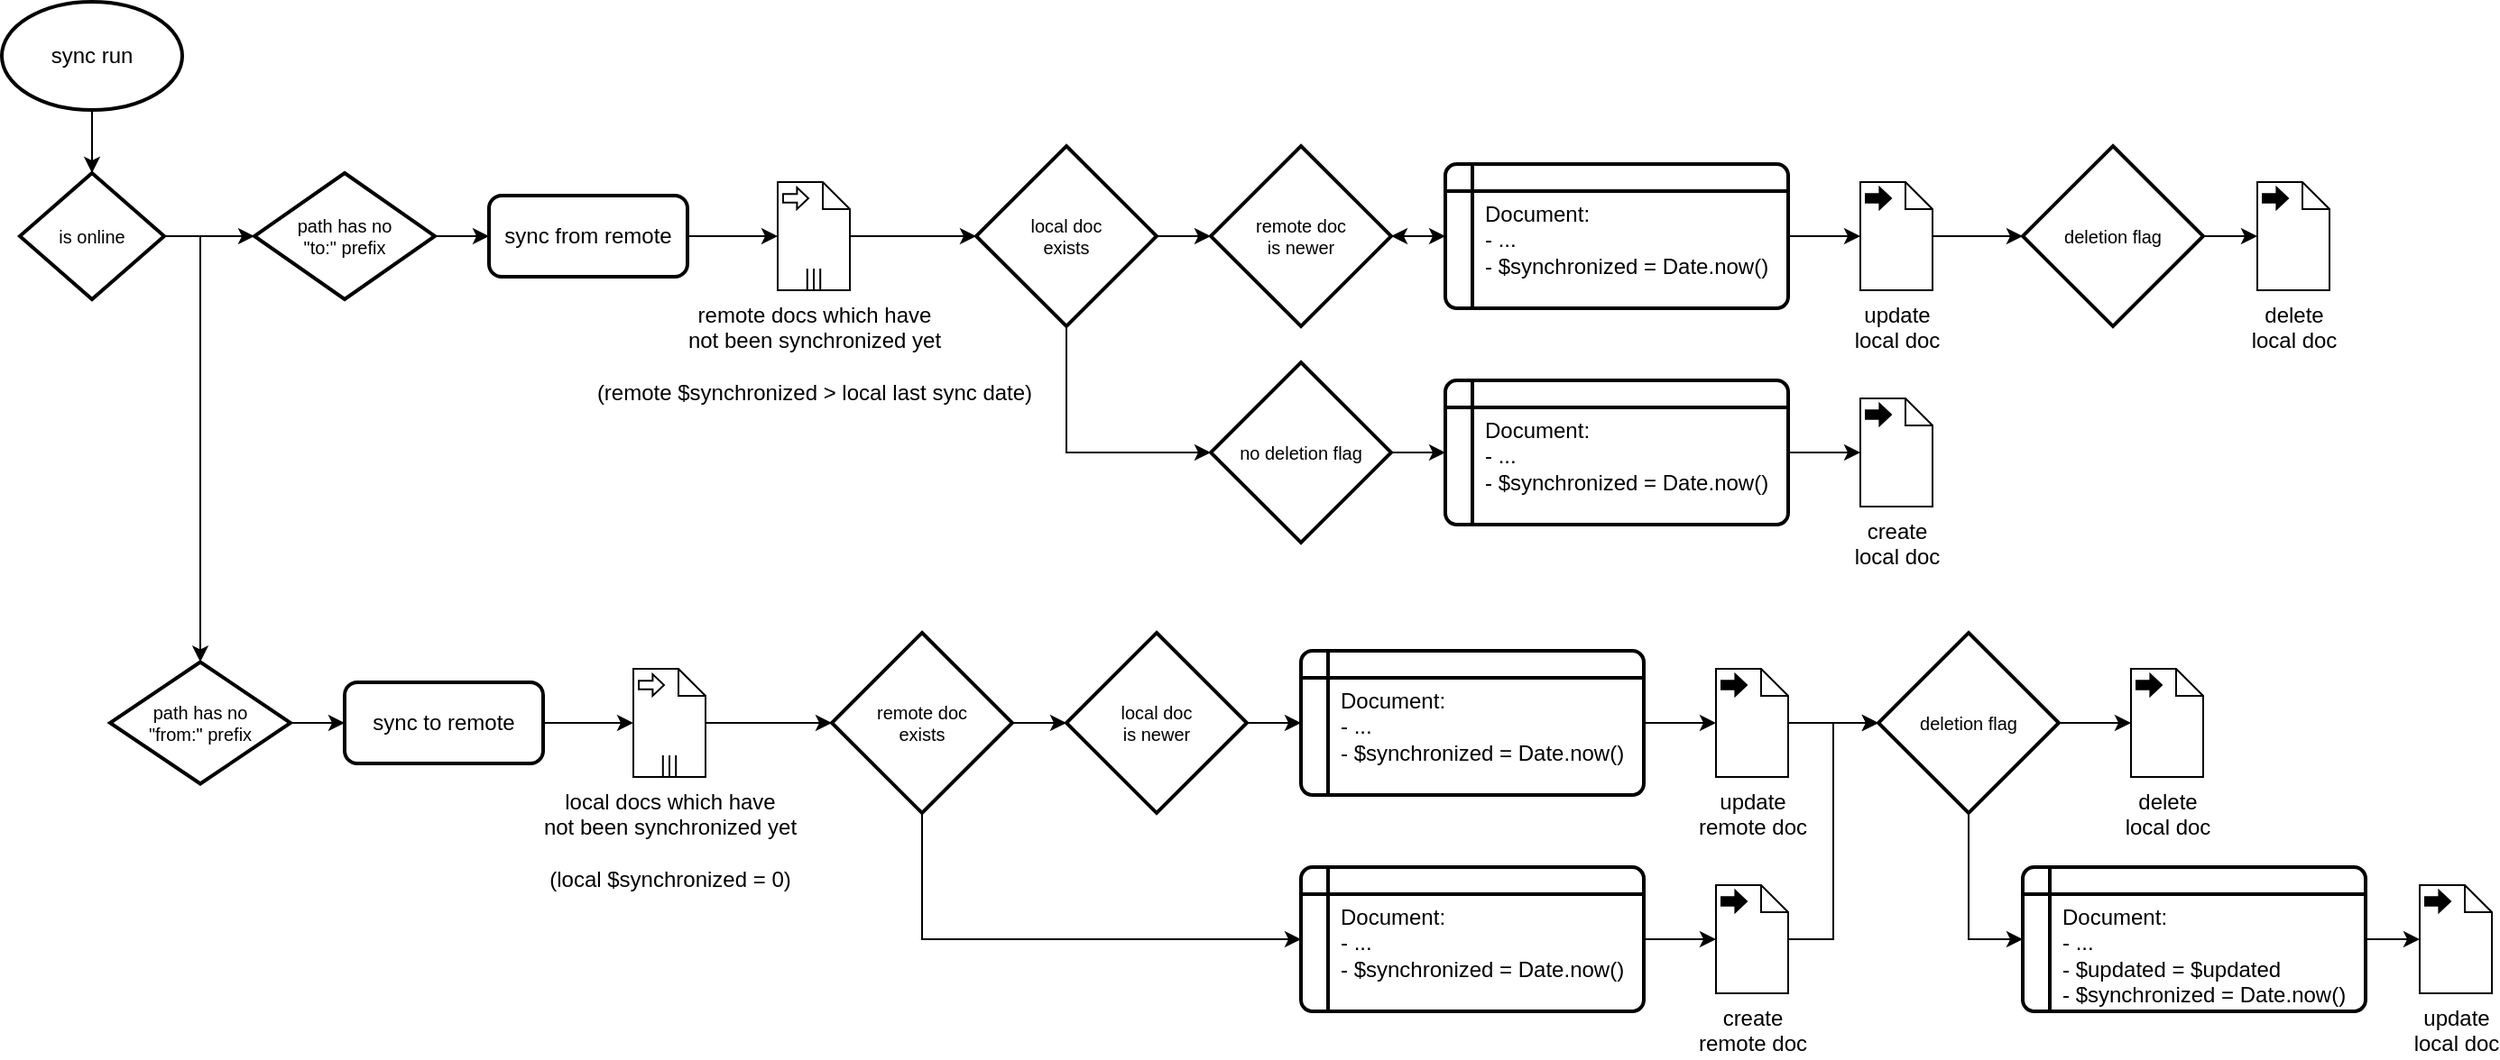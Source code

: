 <mxfile version="23.1.1" type="device">
  <diagram id="C5RBs43oDa-KdzZeNtuy" name="Page-1">
    <mxGraphModel dx="1115" dy="751" grid="1" gridSize="10" guides="1" tooltips="1" connect="1" arrows="1" fold="1" page="1" pageScale="1" pageWidth="827" pageHeight="1169" math="0" shadow="0">
      <root>
        <mxCell id="WIyWlLk6GJQsqaUBKTNV-0" />
        <mxCell id="WIyWlLk6GJQsqaUBKTNV-1" parent="WIyWlLk6GJQsqaUBKTNV-0" />
        <mxCell id="bWgWXcPsf9m89apia9PI-184" style="edgeStyle=orthogonalEdgeStyle;rounded=0;orthogonalLoop=1;jettySize=auto;html=1;" edge="1" parent="WIyWlLk6GJQsqaUBKTNV-1" source="bWgWXcPsf9m89apia9PI-1" target="bWgWXcPsf9m89apia9PI-2">
          <mxGeometry relative="1" as="geometry" />
        </mxCell>
        <mxCell id="bWgWXcPsf9m89apia9PI-1" value="sync run" style="strokeWidth=2;html=1;shape=mxgraph.flowchart.start_1;whiteSpace=wrap;" vertex="1" parent="WIyWlLk6GJQsqaUBKTNV-1">
          <mxGeometry x="10" y="10" width="100" height="60" as="geometry" />
        </mxCell>
        <mxCell id="bWgWXcPsf9m89apia9PI-2" value="is online" style="strokeWidth=2;html=1;shape=mxgraph.flowchart.decision;whiteSpace=wrap;fontSize=10;" vertex="1" parent="WIyWlLk6GJQsqaUBKTNV-1">
          <mxGeometry x="20" y="105" width="80" height="70" as="geometry" />
        </mxCell>
        <mxCell id="bWgWXcPsf9m89apia9PI-18" style="edgeStyle=orthogonalEdgeStyle;rounded=0;orthogonalLoop=1;jettySize=auto;html=1;exitX=1;exitY=0.5;exitDx=0;exitDy=0;exitPerimeter=0;entryX=0;entryY=0.5;entryDx=0;entryDy=0;" edge="1" parent="WIyWlLk6GJQsqaUBKTNV-1" source="bWgWXcPsf9m89apia9PI-7" target="bWgWXcPsf9m89apia9PI-13">
          <mxGeometry relative="1" as="geometry" />
        </mxCell>
        <mxCell id="bWgWXcPsf9m89apia9PI-7" value="path has no&lt;br&gt;&quot;to:&quot; prefix" style="strokeWidth=2;html=1;shape=mxgraph.flowchart.decision;whiteSpace=wrap;fontSize=10;" vertex="1" parent="WIyWlLk6GJQsqaUBKTNV-1">
          <mxGeometry x="150" y="105" width="100" height="70" as="geometry" />
        </mxCell>
        <mxCell id="2h3q5sDtVweo8cAcQsdt-12" value="create&lt;br&gt;local doc" style="shape=mxgraph.bpmn.data;labelPosition=center;verticalLabelPosition=bottom;align=center;verticalAlign=top;size=15;html=1;bpmnTransferType=output;" parent="WIyWlLk6GJQsqaUBKTNV-1" vertex="1">
          <mxGeometry x="1040" y="230" width="40" height="60" as="geometry" />
        </mxCell>
        <mxCell id="bWgWXcPsf9m89apia9PI-116" style="edgeStyle=orthogonalEdgeStyle;rounded=0;orthogonalLoop=1;jettySize=auto;html=1;" edge="1" parent="WIyWlLk6GJQsqaUBKTNV-1" source="bWgWXcPsf9m89apia9PI-9" target="bWgWXcPsf9m89apia9PI-94">
          <mxGeometry relative="1" as="geometry" />
        </mxCell>
        <mxCell id="bWgWXcPsf9m89apia9PI-9" value="path has no&lt;br&gt;&quot;from:&quot; prefix" style="strokeWidth=2;html=1;shape=mxgraph.flowchart.decision;whiteSpace=wrap;fontSize=10;" vertex="1" parent="WIyWlLk6GJQsqaUBKTNV-1">
          <mxGeometry x="70" y="376.25" width="100" height="67.5" as="geometry" />
        </mxCell>
        <mxCell id="bWgWXcPsf9m89apia9PI-10" style="edgeStyle=orthogonalEdgeStyle;rounded=0;orthogonalLoop=1;jettySize=auto;html=1;exitX=1;exitY=0.5;exitDx=0;exitDy=0;exitPerimeter=0;entryX=0;entryY=0.5;entryDx=0;entryDy=0;entryPerimeter=0;" edge="1" parent="WIyWlLk6GJQsqaUBKTNV-1" source="bWgWXcPsf9m89apia9PI-2" target="bWgWXcPsf9m89apia9PI-7">
          <mxGeometry relative="1" as="geometry" />
        </mxCell>
        <mxCell id="bWgWXcPsf9m89apia9PI-11" style="edgeStyle=orthogonalEdgeStyle;rounded=0;orthogonalLoop=1;jettySize=auto;html=1;exitX=1;exitY=0.5;exitDx=0;exitDy=0;exitPerimeter=0;entryX=0.5;entryY=0;entryDx=0;entryDy=0;entryPerimeter=0;" edge="1" parent="WIyWlLk6GJQsqaUBKTNV-1" source="bWgWXcPsf9m89apia9PI-2" target="bWgWXcPsf9m89apia9PI-9">
          <mxGeometry relative="1" as="geometry" />
        </mxCell>
        <mxCell id="bWgWXcPsf9m89apia9PI-13" value="sync from remote" style="rounded=1;whiteSpace=wrap;html=1;absoluteArcSize=1;arcSize=14;strokeWidth=2;" vertex="1" parent="WIyWlLk6GJQsqaUBKTNV-1">
          <mxGeometry x="280" y="117.5" width="110" height="45" as="geometry" />
        </mxCell>
        <mxCell id="2h3q5sDtVweo8cAcQsdt-5" value="Document:&lt;br&gt;- ...&lt;br&gt;- $synchronized = Date.now()" style="shape=internalStorage;whiteSpace=wrap;html=1;dx=15;dy=15;rounded=1;arcSize=8;strokeWidth=2;spacing=0;verticalAlign=top;spacingTop=16;align=left;spacingLeft=22;" parent="WIyWlLk6GJQsqaUBKTNV-1" vertex="1">
          <mxGeometry x="810" y="220" width="190" height="80" as="geometry" />
        </mxCell>
        <mxCell id="bWgWXcPsf9m89apia9PI-156" style="edgeStyle=orthogonalEdgeStyle;rounded=0;orthogonalLoop=1;jettySize=auto;html=1;exitX=1;exitY=0.5;exitDx=0;exitDy=0;exitPerimeter=0;" edge="1" parent="WIyWlLk6GJQsqaUBKTNV-1" source="bWgWXcPsf9m89apia9PI-34" target="bWgWXcPsf9m89apia9PI-155">
          <mxGeometry relative="1" as="geometry">
            <mxPoint x="653" y="135" as="sourcePoint" />
          </mxGeometry>
        </mxCell>
        <mxCell id="bWgWXcPsf9m89apia9PI-34" value="local doc&lt;br&gt;exists" style="strokeWidth=2;html=1;shape=mxgraph.flowchart.decision;whiteSpace=wrap;fontSize=10;" vertex="1" parent="WIyWlLk6GJQsqaUBKTNV-1">
          <mxGeometry x="550" y="90" width="100" height="100" as="geometry" />
        </mxCell>
        <mxCell id="bWgWXcPsf9m89apia9PI-153" style="edgeStyle=orthogonalEdgeStyle;rounded=0;orthogonalLoop=1;jettySize=auto;html=1;" edge="1" parent="WIyWlLk6GJQsqaUBKTNV-1" source="bWgWXcPsf9m89apia9PI-41" target="bWgWXcPsf9m89apia9PI-34">
          <mxGeometry relative="1" as="geometry" />
        </mxCell>
        <mxCell id="bWgWXcPsf9m89apia9PI-41" value="remote docs which have&lt;br&gt;not been synchronized yet&lt;br&gt;&lt;br&gt;(remote $synchronized &amp;gt; local last sync date)" style="shape=mxgraph.bpmn.data;labelPosition=center;verticalLabelPosition=bottom;align=center;verticalAlign=top;size=15;html=1;bpmnTransferType=input;isCollection=1;" vertex="1" parent="WIyWlLk6GJQsqaUBKTNV-1">
          <mxGeometry x="440" y="110" width="40" height="60" as="geometry" />
        </mxCell>
        <mxCell id="bWgWXcPsf9m89apia9PI-42" style="edgeStyle=orthogonalEdgeStyle;rounded=0;orthogonalLoop=1;jettySize=auto;html=1;exitX=1;exitY=0.5;exitDx=0;exitDy=0;entryX=0;entryY=0.5;entryDx=0;entryDy=0;entryPerimeter=0;" edge="1" parent="WIyWlLk6GJQsqaUBKTNV-1" source="bWgWXcPsf9m89apia9PI-13" target="bWgWXcPsf9m89apia9PI-41">
          <mxGeometry relative="1" as="geometry" />
        </mxCell>
        <mxCell id="bWgWXcPsf9m89apia9PI-147" style="edgeStyle=orthogonalEdgeStyle;rounded=0;orthogonalLoop=1;jettySize=auto;html=1;entryX=0;entryY=0.5;entryDx=0;entryDy=0;entryPerimeter=0;" edge="1" parent="WIyWlLk6GJQsqaUBKTNV-1" source="bWgWXcPsf9m89apia9PI-54" target="bWgWXcPsf9m89apia9PI-161">
          <mxGeometry relative="1" as="geometry">
            <mxPoint x="1110" y="140" as="targetPoint" />
          </mxGeometry>
        </mxCell>
        <mxCell id="bWgWXcPsf9m89apia9PI-54" value="update&lt;br&gt;local doc" style="shape=mxgraph.bpmn.data;labelPosition=center;verticalLabelPosition=bottom;align=center;verticalAlign=top;size=15;html=1;bpmnTransferType=output;" vertex="1" parent="WIyWlLk6GJQsqaUBKTNV-1">
          <mxGeometry x="1040" y="110" width="40" height="60" as="geometry" />
        </mxCell>
        <mxCell id="bWgWXcPsf9m89apia9PI-66" style="edgeStyle=orthogonalEdgeStyle;rounded=0;orthogonalLoop=1;jettySize=auto;html=1;exitX=1;exitY=0.5;exitDx=0;exitDy=0;entryX=0;entryY=0.5;entryDx=0;entryDy=0;entryPerimeter=0;" edge="1" parent="WIyWlLk6GJQsqaUBKTNV-1" source="2h3q5sDtVweo8cAcQsdt-5" target="2h3q5sDtVweo8cAcQsdt-12">
          <mxGeometry relative="1" as="geometry" />
        </mxCell>
        <mxCell id="bWgWXcPsf9m89apia9PI-160" value="" style="edgeStyle=orthogonalEdgeStyle;rounded=0;orthogonalLoop=1;jettySize=auto;html=1;" edge="1" parent="WIyWlLk6GJQsqaUBKTNV-1" source="bWgWXcPsf9m89apia9PI-67" target="bWgWXcPsf9m89apia9PI-155">
          <mxGeometry relative="1" as="geometry" />
        </mxCell>
        <mxCell id="bWgWXcPsf9m89apia9PI-67" value="Document:&lt;br&gt;- ...&lt;br&gt;- $synchronized = Date.now()" style="shape=internalStorage;whiteSpace=wrap;html=1;dx=15;dy=15;rounded=1;arcSize=8;strokeWidth=2;spacing=0;verticalAlign=top;spacingTop=16;align=left;spacingLeft=22;" vertex="1" parent="WIyWlLk6GJQsqaUBKTNV-1">
          <mxGeometry x="810" y="100" width="190" height="80" as="geometry" />
        </mxCell>
        <mxCell id="bWgWXcPsf9m89apia9PI-69" style="edgeStyle=orthogonalEdgeStyle;rounded=0;orthogonalLoop=1;jettySize=auto;html=1;exitX=1;exitY=0.5;exitDx=0;exitDy=0;entryX=0;entryY=0.5;entryDx=0;entryDy=0;entryPerimeter=0;" edge="1" parent="WIyWlLk6GJQsqaUBKTNV-1" source="bWgWXcPsf9m89apia9PI-67" target="bWgWXcPsf9m89apia9PI-54">
          <mxGeometry relative="1" as="geometry" />
        </mxCell>
        <mxCell id="bWgWXcPsf9m89apia9PI-173" style="edgeStyle=orthogonalEdgeStyle;rounded=0;orthogonalLoop=1;jettySize=auto;html=1;entryX=0;entryY=0.5;entryDx=0;entryDy=0;entryPerimeter=0;" edge="1" parent="WIyWlLk6GJQsqaUBKTNV-1" source="bWgWXcPsf9m89apia9PI-93" target="bWgWXcPsf9m89apia9PI-171">
          <mxGeometry relative="1" as="geometry" />
        </mxCell>
        <mxCell id="bWgWXcPsf9m89apia9PI-93" value="create&lt;br&gt;remote doc" style="shape=mxgraph.bpmn.data;labelPosition=center;verticalLabelPosition=bottom;align=center;verticalAlign=top;size=15;html=1;bpmnTransferType=output;" vertex="1" parent="WIyWlLk6GJQsqaUBKTNV-1">
          <mxGeometry x="960" y="500" width="40" height="60" as="geometry" />
        </mxCell>
        <mxCell id="bWgWXcPsf9m89apia9PI-94" value="sync to remote" style="rounded=1;whiteSpace=wrap;html=1;absoluteArcSize=1;arcSize=14;strokeWidth=2;" vertex="1" parent="WIyWlLk6GJQsqaUBKTNV-1">
          <mxGeometry x="200" y="387.5" width="110" height="45" as="geometry" />
        </mxCell>
        <mxCell id="bWgWXcPsf9m89apia9PI-95" value="Document:&lt;br&gt;- ...&lt;br&gt;- $synchronized = Date.now()" style="shape=internalStorage;whiteSpace=wrap;html=1;dx=15;dy=15;rounded=1;arcSize=8;strokeWidth=2;spacing=0;verticalAlign=top;spacingTop=16;align=left;spacingLeft=22;" vertex="1" parent="WIyWlLk6GJQsqaUBKTNV-1">
          <mxGeometry x="730" y="490" width="190" height="80" as="geometry" />
        </mxCell>
        <mxCell id="bWgWXcPsf9m89apia9PI-164" style="edgeStyle=orthogonalEdgeStyle;rounded=0;orthogonalLoop=1;jettySize=auto;html=1;" edge="1" parent="WIyWlLk6GJQsqaUBKTNV-1" source="bWgWXcPsf9m89apia9PI-98" target="bWgWXcPsf9m89apia9PI-162">
          <mxGeometry relative="1" as="geometry" />
        </mxCell>
        <mxCell id="bWgWXcPsf9m89apia9PI-98" value="local docs which have&lt;br&gt;not been synchronized yet&lt;br&gt;&lt;br&gt;(local $synchronized = 0)" style="shape=mxgraph.bpmn.data;labelPosition=center;verticalLabelPosition=bottom;align=center;verticalAlign=top;size=15;html=1;bpmnTransferType=input;isCollection=1;" vertex="1" parent="WIyWlLk6GJQsqaUBKTNV-1">
          <mxGeometry x="360" y="380" width="40" height="60" as="geometry" />
        </mxCell>
        <mxCell id="bWgWXcPsf9m89apia9PI-99" style="edgeStyle=orthogonalEdgeStyle;rounded=0;orthogonalLoop=1;jettySize=auto;html=1;exitX=1;exitY=0.5;exitDx=0;exitDy=0;entryX=0;entryY=0.5;entryDx=0;entryDy=0;entryPerimeter=0;" edge="1" parent="WIyWlLk6GJQsqaUBKTNV-1" source="bWgWXcPsf9m89apia9PI-94" target="bWgWXcPsf9m89apia9PI-98">
          <mxGeometry relative="1" as="geometry" />
        </mxCell>
        <mxCell id="bWgWXcPsf9m89apia9PI-172" style="edgeStyle=orthogonalEdgeStyle;rounded=0;orthogonalLoop=1;jettySize=auto;html=1;" edge="1" parent="WIyWlLk6GJQsqaUBKTNV-1" source="bWgWXcPsf9m89apia9PI-104" target="bWgWXcPsf9m89apia9PI-171">
          <mxGeometry relative="1" as="geometry" />
        </mxCell>
        <mxCell id="bWgWXcPsf9m89apia9PI-104" value="update&lt;br&gt;remote doc" style="shape=mxgraph.bpmn.data;labelPosition=center;verticalLabelPosition=bottom;align=center;verticalAlign=top;size=15;html=1;bpmnTransferType=output;" vertex="1" parent="WIyWlLk6GJQsqaUBKTNV-1">
          <mxGeometry x="960" y="380" width="40" height="60" as="geometry" />
        </mxCell>
        <mxCell id="bWgWXcPsf9m89apia9PI-108" style="edgeStyle=orthogonalEdgeStyle;rounded=0;orthogonalLoop=1;jettySize=auto;html=1;exitX=1;exitY=0.5;exitDx=0;exitDy=0;entryX=0;entryY=0.5;entryDx=0;entryDy=0;entryPerimeter=0;" edge="1" parent="WIyWlLk6GJQsqaUBKTNV-1" source="bWgWXcPsf9m89apia9PI-95" target="bWgWXcPsf9m89apia9PI-93">
          <mxGeometry relative="1" as="geometry" />
        </mxCell>
        <mxCell id="bWgWXcPsf9m89apia9PI-109" value="Document:&lt;br&gt;- ...&lt;br&gt;- $synchronized = Date.now()" style="shape=internalStorage;whiteSpace=wrap;html=1;dx=15;dy=15;rounded=1;arcSize=8;strokeWidth=2;spacing=0;verticalAlign=top;spacingTop=16;align=left;spacingLeft=22;" vertex="1" parent="WIyWlLk6GJQsqaUBKTNV-1">
          <mxGeometry x="730" y="370" width="190" height="80" as="geometry" />
        </mxCell>
        <mxCell id="bWgWXcPsf9m89apia9PI-110" style="edgeStyle=orthogonalEdgeStyle;rounded=0;orthogonalLoop=1;jettySize=auto;html=1;exitX=1;exitY=0.5;exitDx=0;exitDy=0;entryX=0;entryY=0.5;entryDx=0;entryDy=0;entryPerimeter=0;" edge="1" parent="WIyWlLk6GJQsqaUBKTNV-1" source="bWgWXcPsf9m89apia9PI-109" target="bWgWXcPsf9m89apia9PI-104">
          <mxGeometry relative="1" as="geometry" />
        </mxCell>
        <mxCell id="bWgWXcPsf9m89apia9PI-149" style="edgeStyle=orthogonalEdgeStyle;rounded=0;orthogonalLoop=1;jettySize=auto;html=1;exitX=1;exitY=0.5;exitDx=0;exitDy=0;exitPerimeter=0;" edge="1" parent="WIyWlLk6GJQsqaUBKTNV-1" source="bWgWXcPsf9m89apia9PI-161" target="bWgWXcPsf9m89apia9PI-148">
          <mxGeometry relative="1" as="geometry">
            <mxPoint x="1220" y="140" as="sourcePoint" />
            <mxPoint x="1250" y="140" as="targetPoint" />
          </mxGeometry>
        </mxCell>
        <mxCell id="bWgWXcPsf9m89apia9PI-148" value="delete&lt;br&gt;local doc" style="shape=mxgraph.bpmn.data;labelPosition=center;verticalLabelPosition=bottom;align=center;verticalAlign=top;size=15;html=1;bpmnTransferType=output;" vertex="1" parent="WIyWlLk6GJQsqaUBKTNV-1">
          <mxGeometry x="1260" y="110" width="40" height="60" as="geometry" />
        </mxCell>
        <mxCell id="bWgWXcPsf9m89apia9PI-152" style="edgeStyle=orthogonalEdgeStyle;rounded=0;orthogonalLoop=1;jettySize=auto;html=1;" edge="1" parent="WIyWlLk6GJQsqaUBKTNV-1" source="bWgWXcPsf9m89apia9PI-150" target="2h3q5sDtVweo8cAcQsdt-5">
          <mxGeometry relative="1" as="geometry" />
        </mxCell>
        <mxCell id="bWgWXcPsf9m89apia9PI-150" value="no deletion flag" style="strokeWidth=2;html=1;shape=mxgraph.flowchart.decision;whiteSpace=wrap;fontSize=10;" vertex="1" parent="WIyWlLk6GJQsqaUBKTNV-1">
          <mxGeometry x="680" y="210" width="100" height="100" as="geometry" />
        </mxCell>
        <mxCell id="bWgWXcPsf9m89apia9PI-159" style="edgeStyle=orthogonalEdgeStyle;rounded=0;orthogonalLoop=1;jettySize=auto;html=1;exitX=1;exitY=0.5;exitDx=0;exitDy=0;exitPerimeter=0;entryX=0;entryY=0.5;entryDx=0;entryDy=0;" edge="1" parent="WIyWlLk6GJQsqaUBKTNV-1" source="bWgWXcPsf9m89apia9PI-155" target="bWgWXcPsf9m89apia9PI-67">
          <mxGeometry relative="1" as="geometry" />
        </mxCell>
        <mxCell id="bWgWXcPsf9m89apia9PI-155" value="remote doc&lt;br&gt;is newer" style="strokeWidth=2;html=1;shape=mxgraph.flowchart.decision;whiteSpace=wrap;fontSize=10;" vertex="1" parent="WIyWlLk6GJQsqaUBKTNV-1">
          <mxGeometry x="680" y="90" width="100" height="100" as="geometry" />
        </mxCell>
        <mxCell id="bWgWXcPsf9m89apia9PI-158" style="edgeStyle=orthogonalEdgeStyle;rounded=0;orthogonalLoop=1;jettySize=auto;html=1;exitX=0.5;exitY=1;exitDx=0;exitDy=0;exitPerimeter=0;entryX=0;entryY=0.5;entryDx=0;entryDy=0;entryPerimeter=0;" edge="1" parent="WIyWlLk6GJQsqaUBKTNV-1" source="bWgWXcPsf9m89apia9PI-34" target="bWgWXcPsf9m89apia9PI-150">
          <mxGeometry relative="1" as="geometry" />
        </mxCell>
        <mxCell id="bWgWXcPsf9m89apia9PI-161" value="deletion flag" style="strokeWidth=2;html=1;shape=mxgraph.flowchart.decision;whiteSpace=wrap;fontSize=10;" vertex="1" parent="WIyWlLk6GJQsqaUBKTNV-1">
          <mxGeometry x="1130" y="90" width="100" height="100" as="geometry" />
        </mxCell>
        <mxCell id="bWgWXcPsf9m89apia9PI-168" style="edgeStyle=orthogonalEdgeStyle;rounded=0;orthogonalLoop=1;jettySize=auto;html=1;exitX=0.5;exitY=1;exitDx=0;exitDy=0;exitPerimeter=0;entryX=0;entryY=0.5;entryDx=0;entryDy=0;" edge="1" parent="WIyWlLk6GJQsqaUBKTNV-1" source="bWgWXcPsf9m89apia9PI-162" target="bWgWXcPsf9m89apia9PI-95">
          <mxGeometry relative="1" as="geometry" />
        </mxCell>
        <mxCell id="bWgWXcPsf9m89apia9PI-162" value="remote doc&lt;br&gt;exists" style="strokeWidth=2;html=1;shape=mxgraph.flowchart.decision;whiteSpace=wrap;fontSize=10;" vertex="1" parent="WIyWlLk6GJQsqaUBKTNV-1">
          <mxGeometry x="470" y="360" width="100" height="100" as="geometry" />
        </mxCell>
        <mxCell id="bWgWXcPsf9m89apia9PI-166" style="edgeStyle=orthogonalEdgeStyle;rounded=0;orthogonalLoop=1;jettySize=auto;html=1;" edge="1" parent="WIyWlLk6GJQsqaUBKTNV-1" source="bWgWXcPsf9m89apia9PI-163" target="bWgWXcPsf9m89apia9PI-109">
          <mxGeometry relative="1" as="geometry" />
        </mxCell>
        <mxCell id="bWgWXcPsf9m89apia9PI-163" value="local doc&lt;br&gt;is newer" style="strokeWidth=2;html=1;shape=mxgraph.flowchart.decision;whiteSpace=wrap;fontSize=10;" vertex="1" parent="WIyWlLk6GJQsqaUBKTNV-1">
          <mxGeometry x="600" y="360" width="100" height="100" as="geometry" />
        </mxCell>
        <mxCell id="bWgWXcPsf9m89apia9PI-165" style="edgeStyle=orthogonalEdgeStyle;rounded=0;orthogonalLoop=1;jettySize=auto;html=1;exitX=1;exitY=0.5;exitDx=0;exitDy=0;exitPerimeter=0;entryX=0;entryY=0.5;entryDx=0;entryDy=0;entryPerimeter=0;" edge="1" parent="WIyWlLk6GJQsqaUBKTNV-1" source="bWgWXcPsf9m89apia9PI-162" target="bWgWXcPsf9m89apia9PI-163">
          <mxGeometry relative="1" as="geometry" />
        </mxCell>
        <mxCell id="bWgWXcPsf9m89apia9PI-169" style="edgeStyle=orthogonalEdgeStyle;rounded=0;orthogonalLoop=1;jettySize=auto;html=1;exitX=1;exitY=0.5;exitDx=0;exitDy=0;exitPerimeter=0;" edge="1" parent="WIyWlLk6GJQsqaUBKTNV-1" source="bWgWXcPsf9m89apia9PI-171" target="bWgWXcPsf9m89apia9PI-170">
          <mxGeometry relative="1" as="geometry">
            <mxPoint x="1140" y="480" as="sourcePoint" />
            <mxPoint x="1170" y="480" as="targetPoint" />
          </mxGeometry>
        </mxCell>
        <mxCell id="bWgWXcPsf9m89apia9PI-170" value="delete&lt;br&gt;local doc" style="shape=mxgraph.bpmn.data;labelPosition=center;verticalLabelPosition=bottom;align=center;verticalAlign=top;size=15;html=1;bpmnTransferType=output;" vertex="1" parent="WIyWlLk6GJQsqaUBKTNV-1">
          <mxGeometry x="1190" y="380" width="40" height="60" as="geometry" />
        </mxCell>
        <mxCell id="bWgWXcPsf9m89apia9PI-183" style="edgeStyle=orthogonalEdgeStyle;rounded=0;orthogonalLoop=1;jettySize=auto;html=1;exitX=0.5;exitY=1;exitDx=0;exitDy=0;exitPerimeter=0;entryX=0;entryY=0.5;entryDx=0;entryDy=0;" edge="1" parent="WIyWlLk6GJQsqaUBKTNV-1" source="bWgWXcPsf9m89apia9PI-171" target="bWgWXcPsf9m89apia9PI-175">
          <mxGeometry relative="1" as="geometry" />
        </mxCell>
        <mxCell id="bWgWXcPsf9m89apia9PI-171" value="deletion flag" style="strokeWidth=2;html=1;shape=mxgraph.flowchart.decision;whiteSpace=wrap;fontSize=10;" vertex="1" parent="WIyWlLk6GJQsqaUBKTNV-1">
          <mxGeometry x="1050" y="360" width="100" height="100" as="geometry" />
        </mxCell>
        <mxCell id="bWgWXcPsf9m89apia9PI-174" value="update&lt;br&gt;local doc" style="shape=mxgraph.bpmn.data;labelPosition=center;verticalLabelPosition=bottom;align=center;verticalAlign=top;size=15;html=1;bpmnTransferType=output;" vertex="1" parent="WIyWlLk6GJQsqaUBKTNV-1">
          <mxGeometry x="1350" y="500" width="40" height="60" as="geometry" />
        </mxCell>
        <mxCell id="bWgWXcPsf9m89apia9PI-178" style="edgeStyle=orthogonalEdgeStyle;rounded=0;orthogonalLoop=1;jettySize=auto;html=1;" edge="1" parent="WIyWlLk6GJQsqaUBKTNV-1" source="bWgWXcPsf9m89apia9PI-175" target="bWgWXcPsf9m89apia9PI-174">
          <mxGeometry relative="1" as="geometry" />
        </mxCell>
        <mxCell id="bWgWXcPsf9m89apia9PI-175" value="Document:&lt;br&gt;- ...&lt;br&gt;- $updated = $updated&lt;br&gt;- $synchronized = Date.now()" style="shape=internalStorage;whiteSpace=wrap;html=1;dx=15;dy=15;rounded=1;arcSize=8;strokeWidth=2;spacing=0;verticalAlign=top;spacingTop=16;align=left;spacingLeft=22;" vertex="1" parent="WIyWlLk6GJQsqaUBKTNV-1">
          <mxGeometry x="1130" y="490" width="190" height="80" as="geometry" />
        </mxCell>
      </root>
    </mxGraphModel>
  </diagram>
</mxfile>
